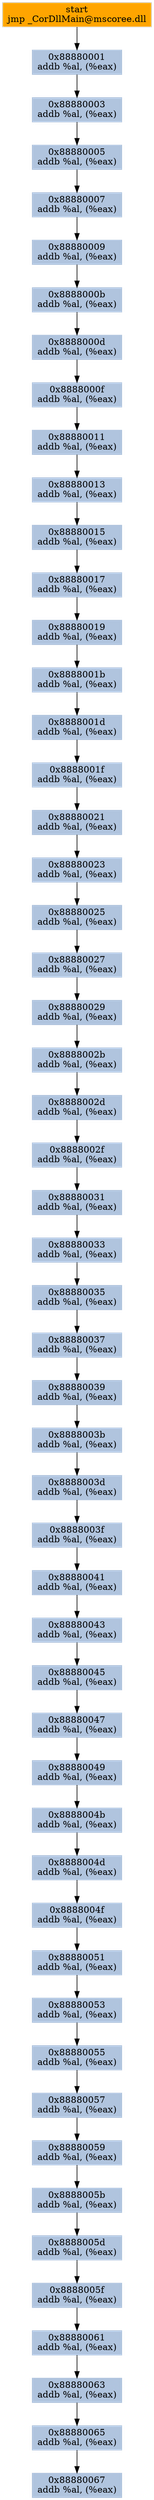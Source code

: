 digraph G {
node[shape=rectangle,style=filled,fillcolor=lightsteelblue,color=lightsteelblue]
bgcolor="transparent"
a0x4aecbdcejmp__CorDllMain_mscoree_dll[label="start\njmp _CorDllMain@mscoree.dll",color="lightgrey",fillcolor="orange"];
a0x88880001addb_al_eax_[label="0x88880001\naddb %al, (%eax)"];
a0x88880003addb_al_eax_[label="0x88880003\naddb %al, (%eax)"];
a0x88880005addb_al_eax_[label="0x88880005\naddb %al, (%eax)"];
a0x88880007addb_al_eax_[label="0x88880007\naddb %al, (%eax)"];
a0x88880009addb_al_eax_[label="0x88880009\naddb %al, (%eax)"];
a0x8888000baddb_al_eax_[label="0x8888000b\naddb %al, (%eax)"];
a0x8888000daddb_al_eax_[label="0x8888000d\naddb %al, (%eax)"];
a0x8888000faddb_al_eax_[label="0x8888000f\naddb %al, (%eax)"];
a0x88880011addb_al_eax_[label="0x88880011\naddb %al, (%eax)"];
a0x88880013addb_al_eax_[label="0x88880013\naddb %al, (%eax)"];
a0x88880015addb_al_eax_[label="0x88880015\naddb %al, (%eax)"];
a0x88880017addb_al_eax_[label="0x88880017\naddb %al, (%eax)"];
a0x88880019addb_al_eax_[label="0x88880019\naddb %al, (%eax)"];
a0x8888001baddb_al_eax_[label="0x8888001b\naddb %al, (%eax)"];
a0x8888001daddb_al_eax_[label="0x8888001d\naddb %al, (%eax)"];
a0x8888001faddb_al_eax_[label="0x8888001f\naddb %al, (%eax)"];
a0x88880021addb_al_eax_[label="0x88880021\naddb %al, (%eax)"];
a0x88880023addb_al_eax_[label="0x88880023\naddb %al, (%eax)"];
a0x88880025addb_al_eax_[label="0x88880025\naddb %al, (%eax)"];
a0x88880027addb_al_eax_[label="0x88880027\naddb %al, (%eax)"];
a0x88880029addb_al_eax_[label="0x88880029\naddb %al, (%eax)"];
a0x8888002baddb_al_eax_[label="0x8888002b\naddb %al, (%eax)"];
a0x8888002daddb_al_eax_[label="0x8888002d\naddb %al, (%eax)"];
a0x8888002faddb_al_eax_[label="0x8888002f\naddb %al, (%eax)"];
a0x88880031addb_al_eax_[label="0x88880031\naddb %al, (%eax)"];
a0x88880033addb_al_eax_[label="0x88880033\naddb %al, (%eax)"];
a0x88880035addb_al_eax_[label="0x88880035\naddb %al, (%eax)"];
a0x88880037addb_al_eax_[label="0x88880037\naddb %al, (%eax)"];
a0x88880039addb_al_eax_[label="0x88880039\naddb %al, (%eax)"];
a0x8888003baddb_al_eax_[label="0x8888003b\naddb %al, (%eax)"];
a0x8888003daddb_al_eax_[label="0x8888003d\naddb %al, (%eax)"];
a0x8888003faddb_al_eax_[label="0x8888003f\naddb %al, (%eax)"];
a0x88880041addb_al_eax_[label="0x88880041\naddb %al, (%eax)"];
a0x88880043addb_al_eax_[label="0x88880043\naddb %al, (%eax)"];
a0x88880045addb_al_eax_[label="0x88880045\naddb %al, (%eax)"];
a0x88880047addb_al_eax_[label="0x88880047\naddb %al, (%eax)"];
a0x88880049addb_al_eax_[label="0x88880049\naddb %al, (%eax)"];
a0x8888004baddb_al_eax_[label="0x8888004b\naddb %al, (%eax)"];
a0x8888004daddb_al_eax_[label="0x8888004d\naddb %al, (%eax)"];
a0x8888004faddb_al_eax_[label="0x8888004f\naddb %al, (%eax)"];
a0x88880051addb_al_eax_[label="0x88880051\naddb %al, (%eax)"];
a0x88880053addb_al_eax_[label="0x88880053\naddb %al, (%eax)"];
a0x88880055addb_al_eax_[label="0x88880055\naddb %al, (%eax)"];
a0x88880057addb_al_eax_[label="0x88880057\naddb %al, (%eax)"];
a0x88880059addb_al_eax_[label="0x88880059\naddb %al, (%eax)"];
a0x8888005baddb_al_eax_[label="0x8888005b\naddb %al, (%eax)"];
a0x8888005daddb_al_eax_[label="0x8888005d\naddb %al, (%eax)"];
a0x8888005faddb_al_eax_[label="0x8888005f\naddb %al, (%eax)"];
a0x88880061addb_al_eax_[label="0x88880061\naddb %al, (%eax)"];
a0x88880063addb_al_eax_[label="0x88880063\naddb %al, (%eax)"];
a0x88880065addb_al_eax_[label="0x88880065\naddb %al, (%eax)"];
a0x88880067addb_al_eax_[label="0x88880067\naddb %al, (%eax)"];
a0x4aecbdcejmp__CorDllMain_mscoree_dll -> a0x88880001addb_al_eax_ [color="#000000"];
a0x88880001addb_al_eax_ -> a0x88880003addb_al_eax_ [color="#000000"];
a0x88880003addb_al_eax_ -> a0x88880005addb_al_eax_ [color="#000000"];
a0x88880005addb_al_eax_ -> a0x88880007addb_al_eax_ [color="#000000"];
a0x88880007addb_al_eax_ -> a0x88880009addb_al_eax_ [color="#000000"];
a0x88880009addb_al_eax_ -> a0x8888000baddb_al_eax_ [color="#000000"];
a0x8888000baddb_al_eax_ -> a0x8888000daddb_al_eax_ [color="#000000"];
a0x8888000daddb_al_eax_ -> a0x8888000faddb_al_eax_ [color="#000000"];
a0x8888000faddb_al_eax_ -> a0x88880011addb_al_eax_ [color="#000000"];
a0x88880011addb_al_eax_ -> a0x88880013addb_al_eax_ [color="#000000"];
a0x88880013addb_al_eax_ -> a0x88880015addb_al_eax_ [color="#000000"];
a0x88880015addb_al_eax_ -> a0x88880017addb_al_eax_ [color="#000000"];
a0x88880017addb_al_eax_ -> a0x88880019addb_al_eax_ [color="#000000"];
a0x88880019addb_al_eax_ -> a0x8888001baddb_al_eax_ [color="#000000"];
a0x8888001baddb_al_eax_ -> a0x8888001daddb_al_eax_ [color="#000000"];
a0x8888001daddb_al_eax_ -> a0x8888001faddb_al_eax_ [color="#000000"];
a0x8888001faddb_al_eax_ -> a0x88880021addb_al_eax_ [color="#000000"];
a0x88880021addb_al_eax_ -> a0x88880023addb_al_eax_ [color="#000000"];
a0x88880023addb_al_eax_ -> a0x88880025addb_al_eax_ [color="#000000"];
a0x88880025addb_al_eax_ -> a0x88880027addb_al_eax_ [color="#000000"];
a0x88880027addb_al_eax_ -> a0x88880029addb_al_eax_ [color="#000000"];
a0x88880029addb_al_eax_ -> a0x8888002baddb_al_eax_ [color="#000000"];
a0x8888002baddb_al_eax_ -> a0x8888002daddb_al_eax_ [color="#000000"];
a0x8888002daddb_al_eax_ -> a0x8888002faddb_al_eax_ [color="#000000"];
a0x8888002faddb_al_eax_ -> a0x88880031addb_al_eax_ [color="#000000"];
a0x88880031addb_al_eax_ -> a0x88880033addb_al_eax_ [color="#000000"];
a0x88880033addb_al_eax_ -> a0x88880035addb_al_eax_ [color="#000000"];
a0x88880035addb_al_eax_ -> a0x88880037addb_al_eax_ [color="#000000"];
a0x88880037addb_al_eax_ -> a0x88880039addb_al_eax_ [color="#000000"];
a0x88880039addb_al_eax_ -> a0x8888003baddb_al_eax_ [color="#000000"];
a0x8888003baddb_al_eax_ -> a0x8888003daddb_al_eax_ [color="#000000"];
a0x8888003daddb_al_eax_ -> a0x8888003faddb_al_eax_ [color="#000000"];
a0x8888003faddb_al_eax_ -> a0x88880041addb_al_eax_ [color="#000000"];
a0x88880041addb_al_eax_ -> a0x88880043addb_al_eax_ [color="#000000"];
a0x88880043addb_al_eax_ -> a0x88880045addb_al_eax_ [color="#000000"];
a0x88880045addb_al_eax_ -> a0x88880047addb_al_eax_ [color="#000000"];
a0x88880047addb_al_eax_ -> a0x88880049addb_al_eax_ [color="#000000"];
a0x88880049addb_al_eax_ -> a0x8888004baddb_al_eax_ [color="#000000"];
a0x8888004baddb_al_eax_ -> a0x8888004daddb_al_eax_ [color="#000000"];
a0x8888004daddb_al_eax_ -> a0x8888004faddb_al_eax_ [color="#000000"];
a0x8888004faddb_al_eax_ -> a0x88880051addb_al_eax_ [color="#000000"];
a0x88880051addb_al_eax_ -> a0x88880053addb_al_eax_ [color="#000000"];
a0x88880053addb_al_eax_ -> a0x88880055addb_al_eax_ [color="#000000"];
a0x88880055addb_al_eax_ -> a0x88880057addb_al_eax_ [color="#000000"];
a0x88880057addb_al_eax_ -> a0x88880059addb_al_eax_ [color="#000000"];
a0x88880059addb_al_eax_ -> a0x8888005baddb_al_eax_ [color="#000000"];
a0x8888005baddb_al_eax_ -> a0x8888005daddb_al_eax_ [color="#000000"];
a0x8888005daddb_al_eax_ -> a0x8888005faddb_al_eax_ [color="#000000"];
a0x8888005faddb_al_eax_ -> a0x88880061addb_al_eax_ [color="#000000"];
a0x88880061addb_al_eax_ -> a0x88880063addb_al_eax_ [color="#000000"];
a0x88880063addb_al_eax_ -> a0x88880065addb_al_eax_ [color="#000000"];
a0x88880065addb_al_eax_ -> a0x88880067addb_al_eax_ [color="#000000"];
}
